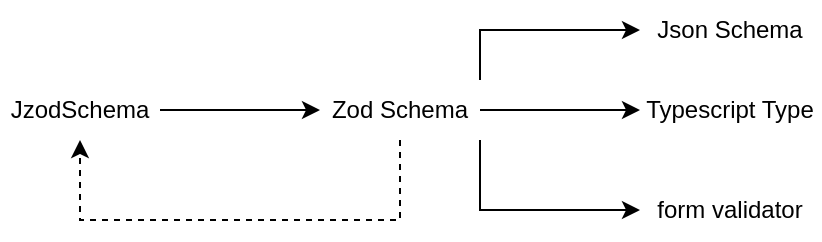 <mxfile version="21.6.8" type="device">
  <diagram name="Page-1" id="UOzf3RomENWOPlzfvtUk">
    <mxGraphModel dx="925" dy="600" grid="1" gridSize="10" guides="1" tooltips="1" connect="1" arrows="1" fold="1" page="1" pageScale="1" pageWidth="827" pageHeight="1169" math="0" shadow="0">
      <root>
        <mxCell id="0" />
        <mxCell id="1" parent="0" />
        <mxCell id="gH4YH2GOie4zVfFOEyVg-3" style="edgeStyle=orthogonalEdgeStyle;rounded=0;orthogonalLoop=1;jettySize=auto;html=1;exitX=1;exitY=0.5;exitDx=0;exitDy=0;" edge="1" parent="1" source="gH4YH2GOie4zVfFOEyVg-1" target="gH4YH2GOie4zVfFOEyVg-2">
          <mxGeometry relative="1" as="geometry" />
        </mxCell>
        <mxCell id="gH4YH2GOie4zVfFOEyVg-1" value="JzodSchema" style="text;html=1;strokeColor=none;fillColor=none;align=center;verticalAlign=middle;whiteSpace=wrap;rounded=0;" vertex="1" parent="1">
          <mxGeometry x="140" y="230" width="80" height="30" as="geometry" />
        </mxCell>
        <mxCell id="gH4YH2GOie4zVfFOEyVg-8" style="edgeStyle=orthogonalEdgeStyle;rounded=0;orthogonalLoop=1;jettySize=auto;html=1;exitX=1;exitY=0;exitDx=0;exitDy=0;entryX=0;entryY=0.5;entryDx=0;entryDy=0;" edge="1" parent="1" source="gH4YH2GOie4zVfFOEyVg-2" target="gH4YH2GOie4zVfFOEyVg-5">
          <mxGeometry relative="1" as="geometry" />
        </mxCell>
        <mxCell id="gH4YH2GOie4zVfFOEyVg-9" style="edgeStyle=orthogonalEdgeStyle;rounded=0;orthogonalLoop=1;jettySize=auto;html=1;exitX=1;exitY=0.5;exitDx=0;exitDy=0;entryX=0;entryY=0.5;entryDx=0;entryDy=0;" edge="1" parent="1" source="gH4YH2GOie4zVfFOEyVg-2" target="gH4YH2GOie4zVfFOEyVg-6">
          <mxGeometry relative="1" as="geometry" />
        </mxCell>
        <mxCell id="gH4YH2GOie4zVfFOEyVg-10" style="edgeStyle=orthogonalEdgeStyle;rounded=0;orthogonalLoop=1;jettySize=auto;html=1;exitX=1;exitY=1;exitDx=0;exitDy=0;entryX=0;entryY=0.5;entryDx=0;entryDy=0;" edge="1" parent="1" source="gH4YH2GOie4zVfFOEyVg-2" target="gH4YH2GOie4zVfFOEyVg-7">
          <mxGeometry relative="1" as="geometry" />
        </mxCell>
        <mxCell id="gH4YH2GOie4zVfFOEyVg-2" value="Zod Schema" style="text;html=1;strokeColor=none;fillColor=none;align=center;verticalAlign=middle;whiteSpace=wrap;rounded=0;" vertex="1" parent="1">
          <mxGeometry x="300" y="230" width="80" height="30" as="geometry" />
        </mxCell>
        <mxCell id="gH4YH2GOie4zVfFOEyVg-5" value="Json Schema" style="text;html=1;strokeColor=none;fillColor=none;align=center;verticalAlign=middle;whiteSpace=wrap;rounded=0;" vertex="1" parent="1">
          <mxGeometry x="460" y="190" width="90" height="30" as="geometry" />
        </mxCell>
        <mxCell id="gH4YH2GOie4zVfFOEyVg-6" value="Typescript Type" style="text;html=1;strokeColor=none;fillColor=none;align=center;verticalAlign=middle;whiteSpace=wrap;rounded=0;" vertex="1" parent="1">
          <mxGeometry x="460" y="230" width="90" height="30" as="geometry" />
        </mxCell>
        <mxCell id="gH4YH2GOie4zVfFOEyVg-7" value="form validator" style="text;html=1;strokeColor=none;fillColor=none;align=center;verticalAlign=middle;whiteSpace=wrap;rounded=0;" vertex="1" parent="1">
          <mxGeometry x="460" y="280" width="90" height="30" as="geometry" />
        </mxCell>
        <mxCell id="gH4YH2GOie4zVfFOEyVg-11" value="" style="endArrow=none;dashed=1;html=1;dashPattern=1 3;strokeWidth=2;rounded=0;entryX=0.5;entryY=1;entryDx=0;entryDy=0;exitX=0.5;exitY=1;exitDx=0;exitDy=0;strokeColor=none;" edge="1" parent="1" source="gH4YH2GOie4zVfFOEyVg-1" target="gH4YH2GOie4zVfFOEyVg-2">
          <mxGeometry width="50" height="50" relative="1" as="geometry">
            <mxPoint x="390" y="440" as="sourcePoint" />
            <mxPoint x="440" y="390" as="targetPoint" />
            <Array as="points">
              <mxPoint x="180" y="300" />
              <mxPoint x="340" y="300" />
            </Array>
          </mxGeometry>
        </mxCell>
        <mxCell id="gH4YH2GOie4zVfFOEyVg-12" value="" style="endArrow=classic;html=1;rounded=0;entryX=0.5;entryY=1;entryDx=0;entryDy=0;exitX=0.5;exitY=1;exitDx=0;exitDy=0;dashed=1;" edge="1" parent="1" source="gH4YH2GOie4zVfFOEyVg-2" target="gH4YH2GOie4zVfFOEyVg-1">
          <mxGeometry width="50" height="50" relative="1" as="geometry">
            <mxPoint x="390" y="440" as="sourcePoint" />
            <mxPoint x="440" y="390" as="targetPoint" />
            <Array as="points">
              <mxPoint x="340" y="300" />
              <mxPoint x="180" y="300" />
            </Array>
          </mxGeometry>
        </mxCell>
      </root>
    </mxGraphModel>
  </diagram>
</mxfile>
